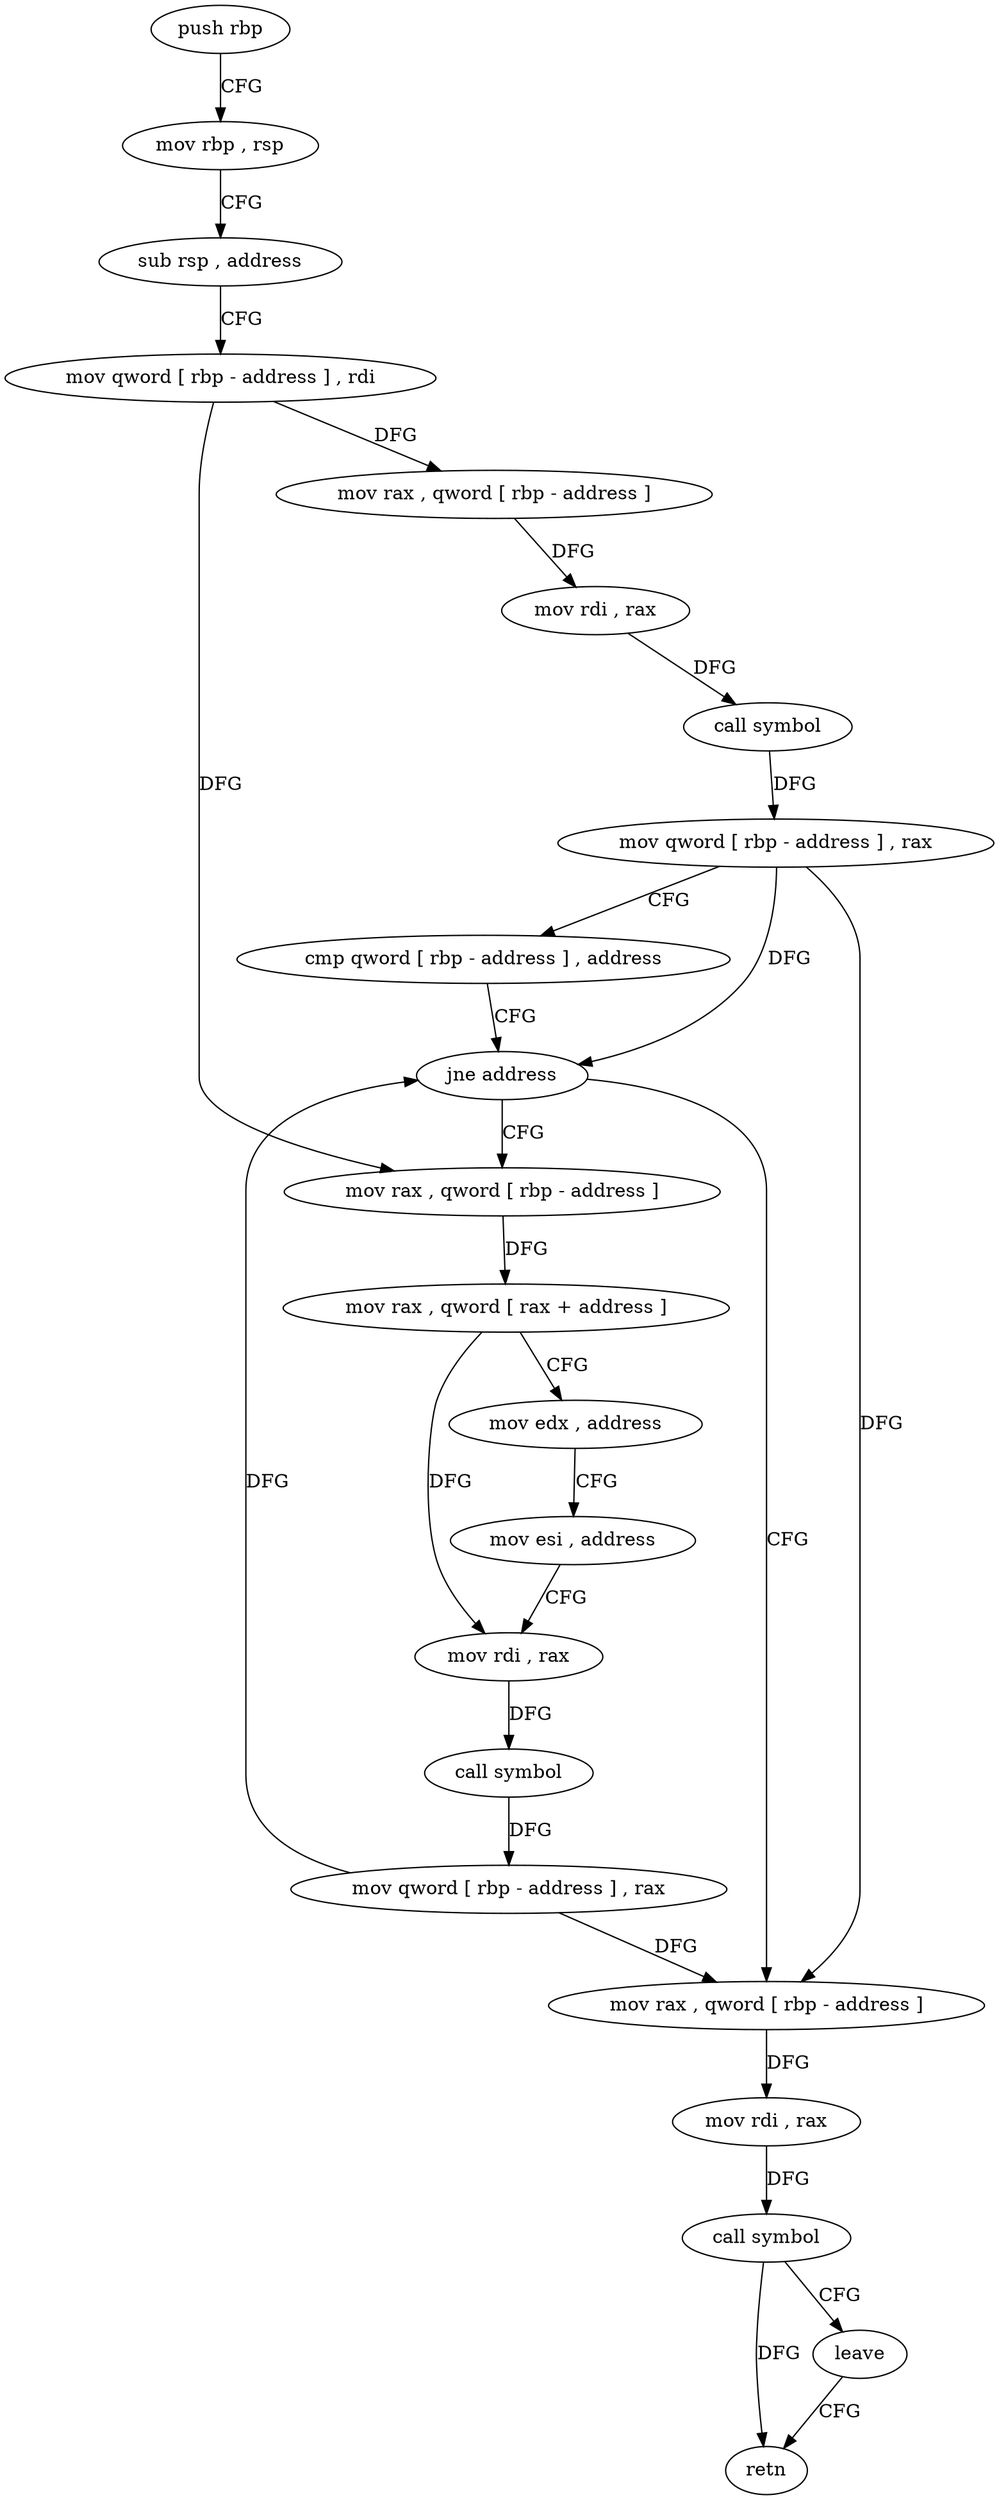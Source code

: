 digraph "func" {
"103809" [label = "push rbp" ]
"103810" [label = "mov rbp , rsp" ]
"103813" [label = "sub rsp , address" ]
"103817" [label = "mov qword [ rbp - address ] , rdi" ]
"103821" [label = "mov rax , qword [ rbp - address ]" ]
"103825" [label = "mov rdi , rax" ]
"103828" [label = "call symbol" ]
"103833" [label = "mov qword [ rbp - address ] , rax" ]
"103837" [label = "cmp qword [ rbp - address ] , address" ]
"103842" [label = "jne address" ]
"103874" [label = "mov rax , qword [ rbp - address ]" ]
"103844" [label = "mov rax , qword [ rbp - address ]" ]
"103878" [label = "mov rdi , rax" ]
"103881" [label = "call symbol" ]
"103886" [label = "leave" ]
"103887" [label = "retn" ]
"103848" [label = "mov rax , qword [ rax + address ]" ]
"103852" [label = "mov edx , address" ]
"103857" [label = "mov esi , address" ]
"103862" [label = "mov rdi , rax" ]
"103865" [label = "call symbol" ]
"103870" [label = "mov qword [ rbp - address ] , rax" ]
"103809" -> "103810" [ label = "CFG" ]
"103810" -> "103813" [ label = "CFG" ]
"103813" -> "103817" [ label = "CFG" ]
"103817" -> "103821" [ label = "DFG" ]
"103817" -> "103844" [ label = "DFG" ]
"103821" -> "103825" [ label = "DFG" ]
"103825" -> "103828" [ label = "DFG" ]
"103828" -> "103833" [ label = "DFG" ]
"103833" -> "103837" [ label = "CFG" ]
"103833" -> "103842" [ label = "DFG" ]
"103833" -> "103874" [ label = "DFG" ]
"103837" -> "103842" [ label = "CFG" ]
"103842" -> "103874" [ label = "CFG" ]
"103842" -> "103844" [ label = "CFG" ]
"103874" -> "103878" [ label = "DFG" ]
"103844" -> "103848" [ label = "DFG" ]
"103878" -> "103881" [ label = "DFG" ]
"103881" -> "103886" [ label = "CFG" ]
"103881" -> "103887" [ label = "DFG" ]
"103886" -> "103887" [ label = "CFG" ]
"103848" -> "103852" [ label = "CFG" ]
"103848" -> "103862" [ label = "DFG" ]
"103852" -> "103857" [ label = "CFG" ]
"103857" -> "103862" [ label = "CFG" ]
"103862" -> "103865" [ label = "DFG" ]
"103865" -> "103870" [ label = "DFG" ]
"103870" -> "103874" [ label = "DFG" ]
"103870" -> "103842" [ label = "DFG" ]
}
